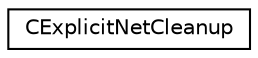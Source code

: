 digraph "Graphical Class Hierarchy"
{
 // LATEX_PDF_SIZE
  edge [fontname="Helvetica",fontsize="10",labelfontname="Helvetica",labelfontsize="10"];
  node [fontname="Helvetica",fontsize="10",shape=record];
  rankdir="LR";
  Node0 [label="CExplicitNetCleanup",height=0.2,width=0.4,color="black", fillcolor="white", style="filled",URL="$class_c_explicit_net_cleanup.html",tooltip=" "];
}
